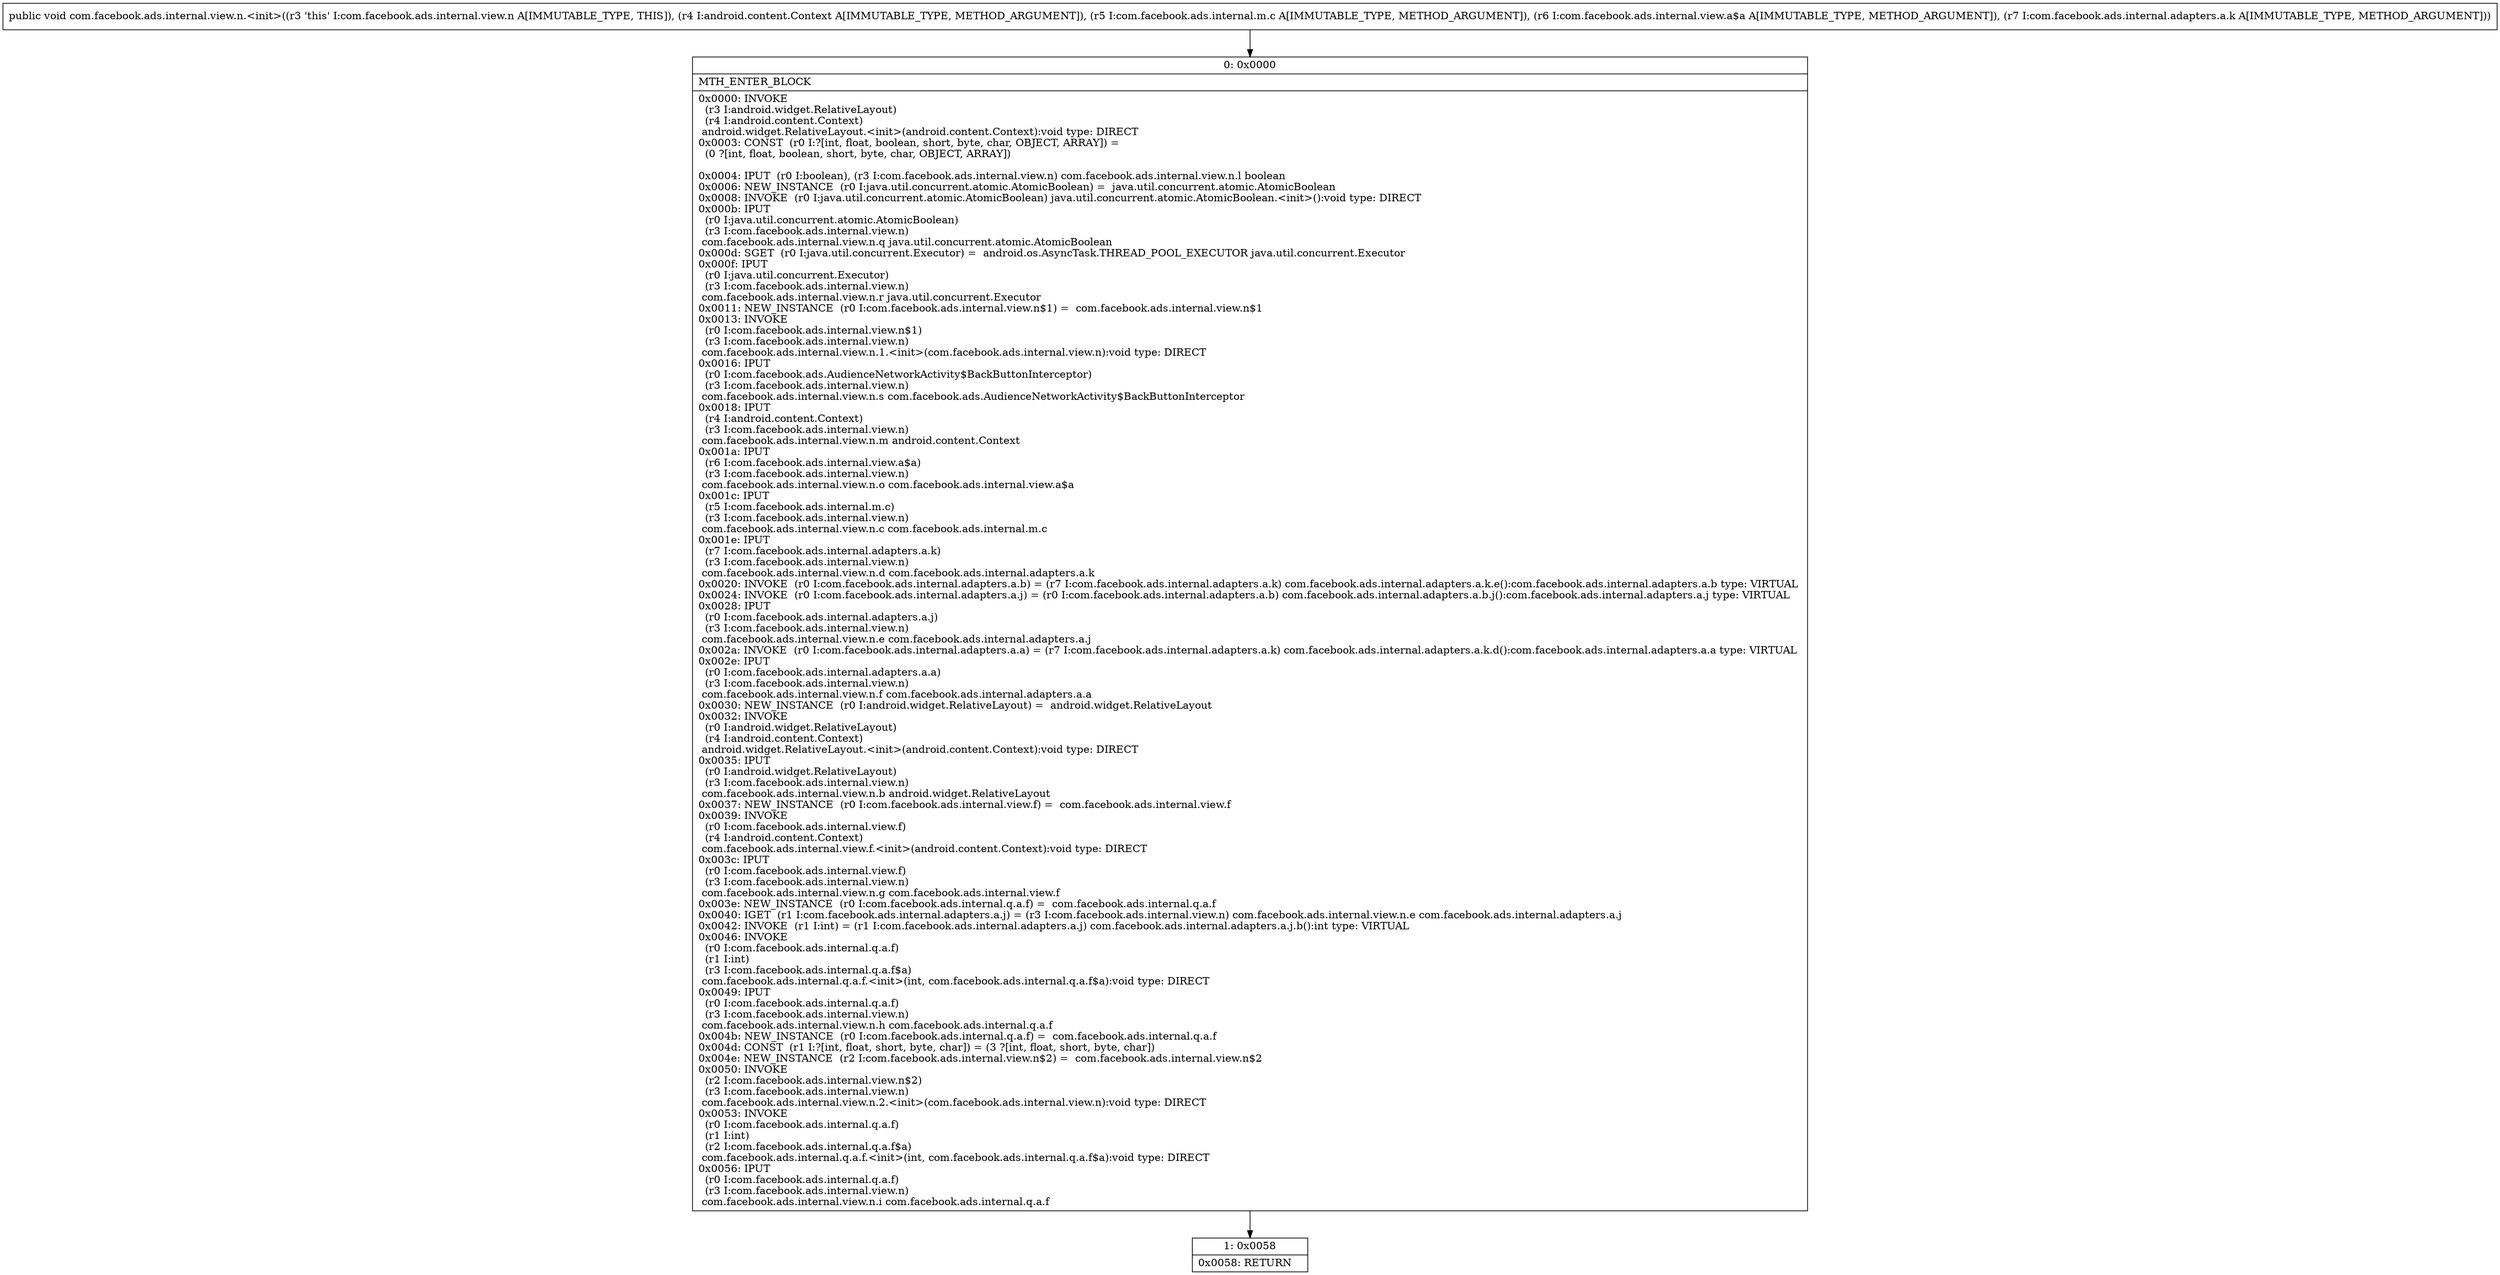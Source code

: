 digraph "CFG forcom.facebook.ads.internal.view.n.\<init\>(Landroid\/content\/Context;Lcom\/facebook\/ads\/internal\/m\/c;Lcom\/facebook\/ads\/internal\/view\/a$a;Lcom\/facebook\/ads\/internal\/adapters\/a\/k;)V" {
Node_0 [shape=record,label="{0\:\ 0x0000|MTH_ENTER_BLOCK\l|0x0000: INVOKE  \l  (r3 I:android.widget.RelativeLayout)\l  (r4 I:android.content.Context)\l android.widget.RelativeLayout.\<init\>(android.content.Context):void type: DIRECT \l0x0003: CONST  (r0 I:?[int, float, boolean, short, byte, char, OBJECT, ARRAY]) = \l  (0 ?[int, float, boolean, short, byte, char, OBJECT, ARRAY])\l \l0x0004: IPUT  (r0 I:boolean), (r3 I:com.facebook.ads.internal.view.n) com.facebook.ads.internal.view.n.l boolean \l0x0006: NEW_INSTANCE  (r0 I:java.util.concurrent.atomic.AtomicBoolean) =  java.util.concurrent.atomic.AtomicBoolean \l0x0008: INVOKE  (r0 I:java.util.concurrent.atomic.AtomicBoolean) java.util.concurrent.atomic.AtomicBoolean.\<init\>():void type: DIRECT \l0x000b: IPUT  \l  (r0 I:java.util.concurrent.atomic.AtomicBoolean)\l  (r3 I:com.facebook.ads.internal.view.n)\l com.facebook.ads.internal.view.n.q java.util.concurrent.atomic.AtomicBoolean \l0x000d: SGET  (r0 I:java.util.concurrent.Executor) =  android.os.AsyncTask.THREAD_POOL_EXECUTOR java.util.concurrent.Executor \l0x000f: IPUT  \l  (r0 I:java.util.concurrent.Executor)\l  (r3 I:com.facebook.ads.internal.view.n)\l com.facebook.ads.internal.view.n.r java.util.concurrent.Executor \l0x0011: NEW_INSTANCE  (r0 I:com.facebook.ads.internal.view.n$1) =  com.facebook.ads.internal.view.n$1 \l0x0013: INVOKE  \l  (r0 I:com.facebook.ads.internal.view.n$1)\l  (r3 I:com.facebook.ads.internal.view.n)\l com.facebook.ads.internal.view.n.1.\<init\>(com.facebook.ads.internal.view.n):void type: DIRECT \l0x0016: IPUT  \l  (r0 I:com.facebook.ads.AudienceNetworkActivity$BackButtonInterceptor)\l  (r3 I:com.facebook.ads.internal.view.n)\l com.facebook.ads.internal.view.n.s com.facebook.ads.AudienceNetworkActivity$BackButtonInterceptor \l0x0018: IPUT  \l  (r4 I:android.content.Context)\l  (r3 I:com.facebook.ads.internal.view.n)\l com.facebook.ads.internal.view.n.m android.content.Context \l0x001a: IPUT  \l  (r6 I:com.facebook.ads.internal.view.a$a)\l  (r3 I:com.facebook.ads.internal.view.n)\l com.facebook.ads.internal.view.n.o com.facebook.ads.internal.view.a$a \l0x001c: IPUT  \l  (r5 I:com.facebook.ads.internal.m.c)\l  (r3 I:com.facebook.ads.internal.view.n)\l com.facebook.ads.internal.view.n.c com.facebook.ads.internal.m.c \l0x001e: IPUT  \l  (r7 I:com.facebook.ads.internal.adapters.a.k)\l  (r3 I:com.facebook.ads.internal.view.n)\l com.facebook.ads.internal.view.n.d com.facebook.ads.internal.adapters.a.k \l0x0020: INVOKE  (r0 I:com.facebook.ads.internal.adapters.a.b) = (r7 I:com.facebook.ads.internal.adapters.a.k) com.facebook.ads.internal.adapters.a.k.e():com.facebook.ads.internal.adapters.a.b type: VIRTUAL \l0x0024: INVOKE  (r0 I:com.facebook.ads.internal.adapters.a.j) = (r0 I:com.facebook.ads.internal.adapters.a.b) com.facebook.ads.internal.adapters.a.b.j():com.facebook.ads.internal.adapters.a.j type: VIRTUAL \l0x0028: IPUT  \l  (r0 I:com.facebook.ads.internal.adapters.a.j)\l  (r3 I:com.facebook.ads.internal.view.n)\l com.facebook.ads.internal.view.n.e com.facebook.ads.internal.adapters.a.j \l0x002a: INVOKE  (r0 I:com.facebook.ads.internal.adapters.a.a) = (r7 I:com.facebook.ads.internal.adapters.a.k) com.facebook.ads.internal.adapters.a.k.d():com.facebook.ads.internal.adapters.a.a type: VIRTUAL \l0x002e: IPUT  \l  (r0 I:com.facebook.ads.internal.adapters.a.a)\l  (r3 I:com.facebook.ads.internal.view.n)\l com.facebook.ads.internal.view.n.f com.facebook.ads.internal.adapters.a.a \l0x0030: NEW_INSTANCE  (r0 I:android.widget.RelativeLayout) =  android.widget.RelativeLayout \l0x0032: INVOKE  \l  (r0 I:android.widget.RelativeLayout)\l  (r4 I:android.content.Context)\l android.widget.RelativeLayout.\<init\>(android.content.Context):void type: DIRECT \l0x0035: IPUT  \l  (r0 I:android.widget.RelativeLayout)\l  (r3 I:com.facebook.ads.internal.view.n)\l com.facebook.ads.internal.view.n.b android.widget.RelativeLayout \l0x0037: NEW_INSTANCE  (r0 I:com.facebook.ads.internal.view.f) =  com.facebook.ads.internal.view.f \l0x0039: INVOKE  \l  (r0 I:com.facebook.ads.internal.view.f)\l  (r4 I:android.content.Context)\l com.facebook.ads.internal.view.f.\<init\>(android.content.Context):void type: DIRECT \l0x003c: IPUT  \l  (r0 I:com.facebook.ads.internal.view.f)\l  (r3 I:com.facebook.ads.internal.view.n)\l com.facebook.ads.internal.view.n.g com.facebook.ads.internal.view.f \l0x003e: NEW_INSTANCE  (r0 I:com.facebook.ads.internal.q.a.f) =  com.facebook.ads.internal.q.a.f \l0x0040: IGET  (r1 I:com.facebook.ads.internal.adapters.a.j) = (r3 I:com.facebook.ads.internal.view.n) com.facebook.ads.internal.view.n.e com.facebook.ads.internal.adapters.a.j \l0x0042: INVOKE  (r1 I:int) = (r1 I:com.facebook.ads.internal.adapters.a.j) com.facebook.ads.internal.adapters.a.j.b():int type: VIRTUAL \l0x0046: INVOKE  \l  (r0 I:com.facebook.ads.internal.q.a.f)\l  (r1 I:int)\l  (r3 I:com.facebook.ads.internal.q.a.f$a)\l com.facebook.ads.internal.q.a.f.\<init\>(int, com.facebook.ads.internal.q.a.f$a):void type: DIRECT \l0x0049: IPUT  \l  (r0 I:com.facebook.ads.internal.q.a.f)\l  (r3 I:com.facebook.ads.internal.view.n)\l com.facebook.ads.internal.view.n.h com.facebook.ads.internal.q.a.f \l0x004b: NEW_INSTANCE  (r0 I:com.facebook.ads.internal.q.a.f) =  com.facebook.ads.internal.q.a.f \l0x004d: CONST  (r1 I:?[int, float, short, byte, char]) = (3 ?[int, float, short, byte, char]) \l0x004e: NEW_INSTANCE  (r2 I:com.facebook.ads.internal.view.n$2) =  com.facebook.ads.internal.view.n$2 \l0x0050: INVOKE  \l  (r2 I:com.facebook.ads.internal.view.n$2)\l  (r3 I:com.facebook.ads.internal.view.n)\l com.facebook.ads.internal.view.n.2.\<init\>(com.facebook.ads.internal.view.n):void type: DIRECT \l0x0053: INVOKE  \l  (r0 I:com.facebook.ads.internal.q.a.f)\l  (r1 I:int)\l  (r2 I:com.facebook.ads.internal.q.a.f$a)\l com.facebook.ads.internal.q.a.f.\<init\>(int, com.facebook.ads.internal.q.a.f$a):void type: DIRECT \l0x0056: IPUT  \l  (r0 I:com.facebook.ads.internal.q.a.f)\l  (r3 I:com.facebook.ads.internal.view.n)\l com.facebook.ads.internal.view.n.i com.facebook.ads.internal.q.a.f \l}"];
Node_1 [shape=record,label="{1\:\ 0x0058|0x0058: RETURN   \l}"];
MethodNode[shape=record,label="{public void com.facebook.ads.internal.view.n.\<init\>((r3 'this' I:com.facebook.ads.internal.view.n A[IMMUTABLE_TYPE, THIS]), (r4 I:android.content.Context A[IMMUTABLE_TYPE, METHOD_ARGUMENT]), (r5 I:com.facebook.ads.internal.m.c A[IMMUTABLE_TYPE, METHOD_ARGUMENT]), (r6 I:com.facebook.ads.internal.view.a$a A[IMMUTABLE_TYPE, METHOD_ARGUMENT]), (r7 I:com.facebook.ads.internal.adapters.a.k A[IMMUTABLE_TYPE, METHOD_ARGUMENT])) }"];
MethodNode -> Node_0;
Node_0 -> Node_1;
}

